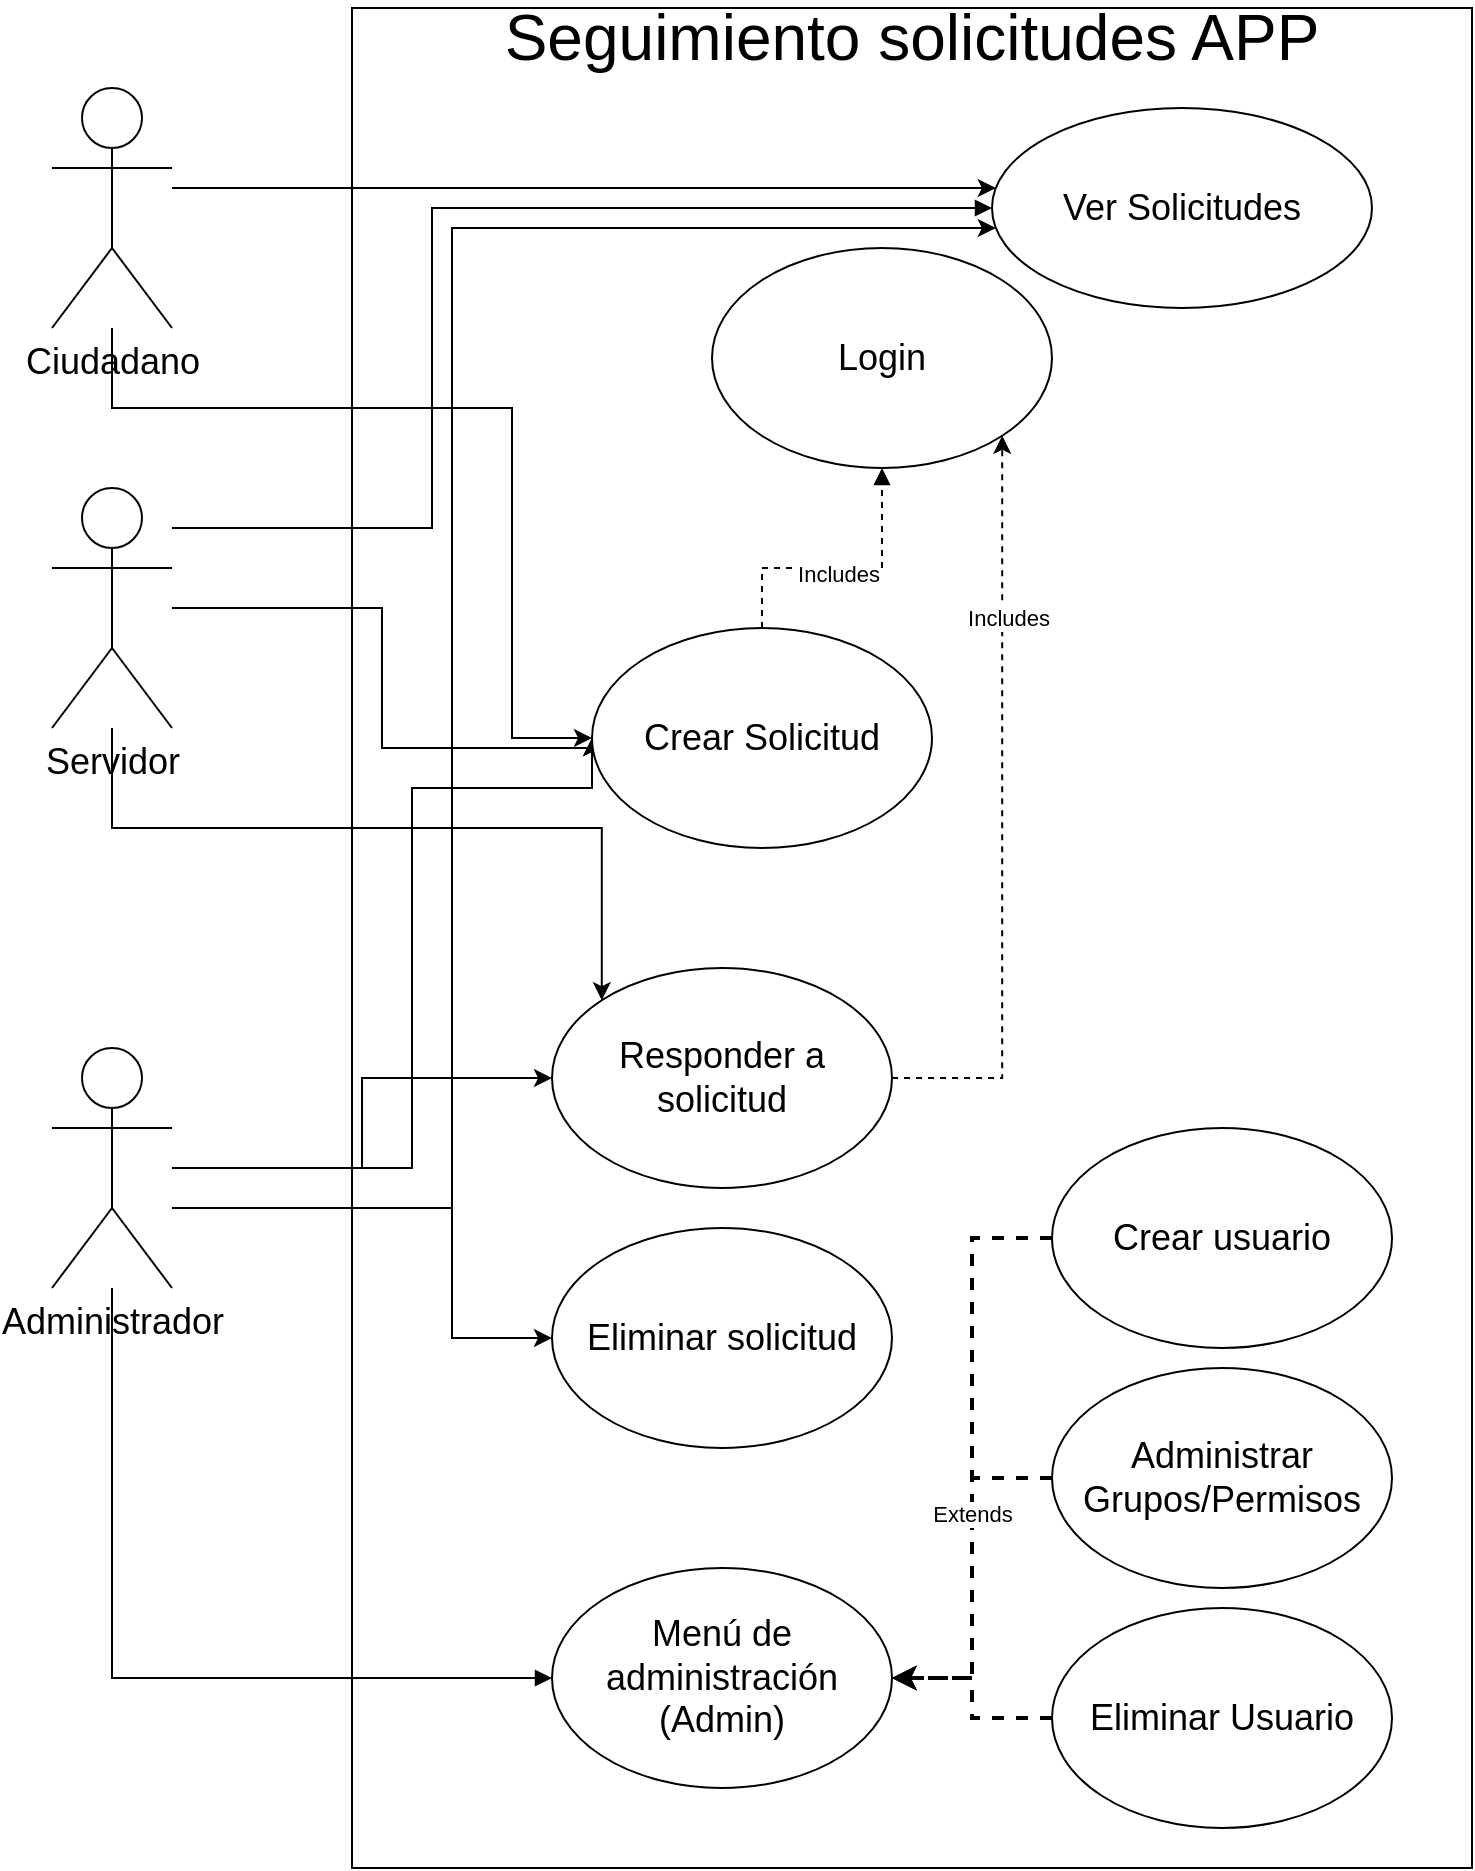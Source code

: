 <mxfile version="21.6.8" type="device">
  <diagram name="Página-1" id="292ruELZEWhp60D4H_SL">
    <mxGraphModel dx="1434" dy="836" grid="1" gridSize="10" guides="1" tooltips="1" connect="1" arrows="1" fold="1" page="1" pageScale="1" pageWidth="827" pageHeight="1169" math="0" shadow="0">
      <root>
        <mxCell id="0" />
        <mxCell id="1" parent="0" />
        <mxCell id="3lHbBxmpp_lzwK5h5j1R-4" value="" style="rounded=0;whiteSpace=wrap;html=1;" parent="1" vertex="1">
          <mxGeometry x="200" y="40" width="560" height="930" as="geometry" />
        </mxCell>
        <mxCell id="dpz6rwkLKWFD23DZG81N-5" value="" style="edgeStyle=orthogonalEdgeStyle;rounded=0;orthogonalLoop=1;jettySize=auto;html=1;" edge="1" parent="1" source="3lHbBxmpp_lzwK5h5j1R-1" target="dpz6rwkLKWFD23DZG81N-4">
          <mxGeometry relative="1" as="geometry">
            <Array as="points">
              <mxPoint x="320" y="130" />
              <mxPoint x="320" y="130" />
            </Array>
          </mxGeometry>
        </mxCell>
        <mxCell id="dpz6rwkLKWFD23DZG81N-24" style="edgeStyle=orthogonalEdgeStyle;rounded=0;orthogonalLoop=1;jettySize=auto;html=1;entryX=0;entryY=0.5;entryDx=0;entryDy=0;" edge="1" parent="1" source="3lHbBxmpp_lzwK5h5j1R-1" target="dpz6rwkLKWFD23DZG81N-14">
          <mxGeometry relative="1" as="geometry">
            <Array as="points">
              <mxPoint x="80" y="240" />
              <mxPoint x="280" y="240" />
            </Array>
          </mxGeometry>
        </mxCell>
        <mxCell id="3lHbBxmpp_lzwK5h5j1R-1" value="Ciudadano" style="shape=umlActor;verticalLabelPosition=bottom;verticalAlign=top;html=1;outlineConnect=0;fontSize=18;" parent="1" vertex="1">
          <mxGeometry x="50" y="80" width="60" height="120" as="geometry" />
        </mxCell>
        <mxCell id="dpz6rwkLKWFD23DZG81N-40" style="edgeStyle=orthogonalEdgeStyle;rounded=0;orthogonalLoop=1;jettySize=auto;html=1;endArrow=none;endFill=0;startArrow=block;startFill=1;exitX=0;exitY=0.5;exitDx=0;exitDy=0;" edge="1" parent="1" source="dpz6rwkLKWFD23DZG81N-4" target="dpz6rwkLKWFD23DZG81N-7">
          <mxGeometry relative="1" as="geometry">
            <Array as="points">
              <mxPoint x="240" y="140" />
              <mxPoint x="240" y="300" />
            </Array>
          </mxGeometry>
        </mxCell>
        <mxCell id="dpz6rwkLKWFD23DZG81N-4" value="&lt;p style=&quot;line-height: 200%;&quot;&gt;&lt;span style=&quot;background-color: initial; font-size: 18px;&quot;&gt;Ver Solicitudes&lt;/span&gt;&lt;/p&gt;" style="ellipse;whiteSpace=wrap;html=1;verticalAlign=middle;fontFamily=Helvetica;" vertex="1" parent="1">
          <mxGeometry x="520" y="90" width="190" height="100" as="geometry" />
        </mxCell>
        <mxCell id="dpz6rwkLKWFD23DZG81N-1" value="Seguimiento solicitudes APP" style="text;html=1;strokeColor=none;fillColor=none;align=center;verticalAlign=middle;whiteSpace=wrap;rounded=0;fontSize=32;" vertex="1" parent="1">
          <mxGeometry x="200" y="40" width="560" height="30" as="geometry" />
        </mxCell>
        <mxCell id="dpz6rwkLKWFD23DZG81N-25" style="edgeStyle=orthogonalEdgeStyle;rounded=0;orthogonalLoop=1;jettySize=auto;html=1;entryX=0;entryY=0.5;entryDx=0;entryDy=0;" edge="1" parent="1" source="dpz6rwkLKWFD23DZG81N-7" target="dpz6rwkLKWFD23DZG81N-14">
          <mxGeometry relative="1" as="geometry">
            <Array as="points">
              <mxPoint x="215" y="340" />
              <mxPoint x="215" y="410" />
              <mxPoint x="320" y="410" />
            </Array>
          </mxGeometry>
        </mxCell>
        <mxCell id="dpz6rwkLKWFD23DZG81N-27" style="edgeStyle=orthogonalEdgeStyle;rounded=0;orthogonalLoop=1;jettySize=auto;html=1;entryX=0;entryY=0;entryDx=0;entryDy=0;" edge="1" parent="1" source="dpz6rwkLKWFD23DZG81N-7" target="dpz6rwkLKWFD23DZG81N-22">
          <mxGeometry relative="1" as="geometry">
            <Array as="points">
              <mxPoint x="80" y="450" />
              <mxPoint x="325" y="450" />
            </Array>
          </mxGeometry>
        </mxCell>
        <mxCell id="dpz6rwkLKWFD23DZG81N-7" value="Servidor" style="shape=umlActor;verticalLabelPosition=bottom;verticalAlign=top;html=1;outlineConnect=0;fontSize=18;" vertex="1" parent="1">
          <mxGeometry x="50" y="280" width="60" height="120" as="geometry" />
        </mxCell>
        <mxCell id="dpz6rwkLKWFD23DZG81N-26" style="edgeStyle=orthogonalEdgeStyle;rounded=0;orthogonalLoop=1;jettySize=auto;html=1;entryX=0;entryY=0.5;entryDx=0;entryDy=0;" edge="1" parent="1" source="dpz6rwkLKWFD23DZG81N-8" target="dpz6rwkLKWFD23DZG81N-22">
          <mxGeometry relative="1" as="geometry" />
        </mxCell>
        <mxCell id="dpz6rwkLKWFD23DZG81N-30" style="edgeStyle=orthogonalEdgeStyle;rounded=0;orthogonalLoop=1;jettySize=auto;html=1;entryX=0;entryY=0.5;entryDx=0;entryDy=0;" edge="1" parent="1" source="dpz6rwkLKWFD23DZG81N-8" target="dpz6rwkLKWFD23DZG81N-21">
          <mxGeometry relative="1" as="geometry">
            <Array as="points">
              <mxPoint x="250" y="640" />
              <mxPoint x="250" y="705" />
            </Array>
          </mxGeometry>
        </mxCell>
        <mxCell id="dpz6rwkLKWFD23DZG81N-41" style="edgeStyle=orthogonalEdgeStyle;rounded=0;orthogonalLoop=1;jettySize=auto;html=1;" edge="1" parent="1" source="dpz6rwkLKWFD23DZG81N-8" target="dpz6rwkLKWFD23DZG81N-4">
          <mxGeometry relative="1" as="geometry">
            <Array as="points">
              <mxPoint x="250" y="640" />
              <mxPoint x="250" y="150" />
            </Array>
          </mxGeometry>
        </mxCell>
        <mxCell id="dpz6rwkLKWFD23DZG81N-42" style="edgeStyle=orthogonalEdgeStyle;rounded=0;orthogonalLoop=1;jettySize=auto;html=1;entryX=0;entryY=0.5;entryDx=0;entryDy=0;" edge="1" parent="1" source="dpz6rwkLKWFD23DZG81N-8" target="dpz6rwkLKWFD23DZG81N-14">
          <mxGeometry relative="1" as="geometry">
            <Array as="points">
              <mxPoint x="230" y="620" />
              <mxPoint x="230" y="430" />
              <mxPoint x="320" y="430" />
            </Array>
          </mxGeometry>
        </mxCell>
        <mxCell id="dpz6rwkLKWFD23DZG81N-8" value="Administrador&lt;br&gt;" style="shape=umlActor;verticalLabelPosition=bottom;verticalAlign=top;html=1;outlineConnect=0;fontSize=18;" vertex="1" parent="1">
          <mxGeometry x="50" y="560" width="60" height="120" as="geometry" />
        </mxCell>
        <mxCell id="dpz6rwkLKWFD23DZG81N-11" value="Login" style="ellipse;whiteSpace=wrap;html=1;fontSize=18;" vertex="1" parent="1">
          <mxGeometry x="380" y="160" width="170" height="110" as="geometry" />
        </mxCell>
        <mxCell id="dpz6rwkLKWFD23DZG81N-14" value="Crear Solicitud" style="ellipse;whiteSpace=wrap;html=1;fontSize=18;" vertex="1" parent="1">
          <mxGeometry x="320" y="350" width="170" height="110" as="geometry" />
        </mxCell>
        <mxCell id="dpz6rwkLKWFD23DZG81N-39" style="edgeStyle=orthogonalEdgeStyle;rounded=0;orthogonalLoop=1;jettySize=auto;html=1;startArrow=block;startFill=1;endArrow=none;endFill=0;" edge="1" parent="1" source="dpz6rwkLKWFD23DZG81N-15" target="dpz6rwkLKWFD23DZG81N-8">
          <mxGeometry relative="1" as="geometry" />
        </mxCell>
        <mxCell id="dpz6rwkLKWFD23DZG81N-15" value="Menú de administración (Admin)" style="ellipse;whiteSpace=wrap;html=1;fontSize=18;" vertex="1" parent="1">
          <mxGeometry x="300" y="820" width="170" height="110" as="geometry" />
        </mxCell>
        <mxCell id="dpz6rwkLKWFD23DZG81N-19" value="" style="endArrow=block;dashed=1;html=1;rounded=0;entryX=0.5;entryY=1;entryDx=0;entryDy=0;exitX=0.5;exitY=0;exitDx=0;exitDy=0;startArrow=none;startFill=0;endFill=1;" edge="1" parent="1" source="dpz6rwkLKWFD23DZG81N-14" target="dpz6rwkLKWFD23DZG81N-11">
          <mxGeometry width="50" height="50" relative="1" as="geometry">
            <mxPoint x="330" y="470" as="sourcePoint" />
            <mxPoint x="380" y="420" as="targetPoint" />
            <Array as="points">
              <mxPoint x="405" y="320" />
              <mxPoint x="465" y="320" />
            </Array>
          </mxGeometry>
        </mxCell>
        <mxCell id="dpz6rwkLKWFD23DZG81N-20" value="Includes" style="edgeLabel;html=1;align=center;verticalAlign=middle;resizable=0;points=[];" vertex="1" connectable="0" parent="dpz6rwkLKWFD23DZG81N-19">
          <mxGeometry x="-0.029" y="-3" relative="1" as="geometry">
            <mxPoint as="offset" />
          </mxGeometry>
        </mxCell>
        <mxCell id="dpz6rwkLKWFD23DZG81N-21" value="Eliminar solicitud" style="ellipse;whiteSpace=wrap;html=1;fontSize=18;" vertex="1" parent="1">
          <mxGeometry x="300" y="650" width="170" height="110" as="geometry" />
        </mxCell>
        <mxCell id="dpz6rwkLKWFD23DZG81N-28" style="edgeStyle=orthogonalEdgeStyle;rounded=0;orthogonalLoop=1;jettySize=auto;html=1;entryX=1;entryY=1;entryDx=0;entryDy=0;dashed=1;" edge="1" parent="1" source="dpz6rwkLKWFD23DZG81N-22" target="dpz6rwkLKWFD23DZG81N-11">
          <mxGeometry relative="1" as="geometry">
            <Array as="points">
              <mxPoint x="525" y="575" />
            </Array>
          </mxGeometry>
        </mxCell>
        <mxCell id="dpz6rwkLKWFD23DZG81N-29" value="Includes" style="edgeLabel;html=1;align=center;verticalAlign=middle;resizable=0;points=[];" vertex="1" connectable="0" parent="dpz6rwkLKWFD23DZG81N-28">
          <mxGeometry x="0.516" y="-3" relative="1" as="geometry">
            <mxPoint as="offset" />
          </mxGeometry>
        </mxCell>
        <mxCell id="dpz6rwkLKWFD23DZG81N-22" value="Responder a solicitud" style="ellipse;whiteSpace=wrap;html=1;fontSize=18;" vertex="1" parent="1">
          <mxGeometry x="300" y="520" width="170" height="110" as="geometry" />
        </mxCell>
        <mxCell id="dpz6rwkLKWFD23DZG81N-36" style="edgeStyle=orthogonalEdgeStyle;rounded=0;orthogonalLoop=1;jettySize=auto;html=1;dashed=1;jumpSize=8;strokeWidth=2;" edge="1" parent="1" source="dpz6rwkLKWFD23DZG81N-31" target="dpz6rwkLKWFD23DZG81N-15">
          <mxGeometry relative="1" as="geometry" />
        </mxCell>
        <mxCell id="dpz6rwkLKWFD23DZG81N-31" value="Eliminar Usuario" style="ellipse;whiteSpace=wrap;html=1;fontSize=18;" vertex="1" parent="1">
          <mxGeometry x="550" y="840" width="170" height="110" as="geometry" />
        </mxCell>
        <mxCell id="dpz6rwkLKWFD23DZG81N-37" style="edgeStyle=orthogonalEdgeStyle;rounded=0;orthogonalLoop=1;jettySize=auto;html=1;dashed=1;jumpSize=8;strokeWidth=2;" edge="1" parent="1" source="dpz6rwkLKWFD23DZG81N-32" target="dpz6rwkLKWFD23DZG81N-15">
          <mxGeometry relative="1" as="geometry" />
        </mxCell>
        <mxCell id="dpz6rwkLKWFD23DZG81N-32" value="Administrar Grupos/Permisos" style="ellipse;whiteSpace=wrap;html=1;fontSize=18;" vertex="1" parent="1">
          <mxGeometry x="550" y="720" width="170" height="110" as="geometry" />
        </mxCell>
        <mxCell id="dpz6rwkLKWFD23DZG81N-34" style="edgeStyle=orthogonalEdgeStyle;rounded=0;orthogonalLoop=1;jettySize=auto;html=1;entryX=1;entryY=0.5;entryDx=0;entryDy=0;dashed=1;jumpSize=8;strokeWidth=2;" edge="1" parent="1" source="dpz6rwkLKWFD23DZG81N-33" target="dpz6rwkLKWFD23DZG81N-15">
          <mxGeometry relative="1" as="geometry" />
        </mxCell>
        <mxCell id="dpz6rwkLKWFD23DZG81N-38" value="Extends" style="edgeLabel;html=1;align=center;verticalAlign=middle;resizable=0;points=[];" vertex="1" connectable="0" parent="dpz6rwkLKWFD23DZG81N-34">
          <mxGeometry x="0.187" relative="1" as="geometry">
            <mxPoint as="offset" />
          </mxGeometry>
        </mxCell>
        <mxCell id="dpz6rwkLKWFD23DZG81N-33" value="Crear usuario" style="ellipse;whiteSpace=wrap;html=1;fontSize=18;" vertex="1" parent="1">
          <mxGeometry x="550" y="600" width="170" height="110" as="geometry" />
        </mxCell>
      </root>
    </mxGraphModel>
  </diagram>
</mxfile>
